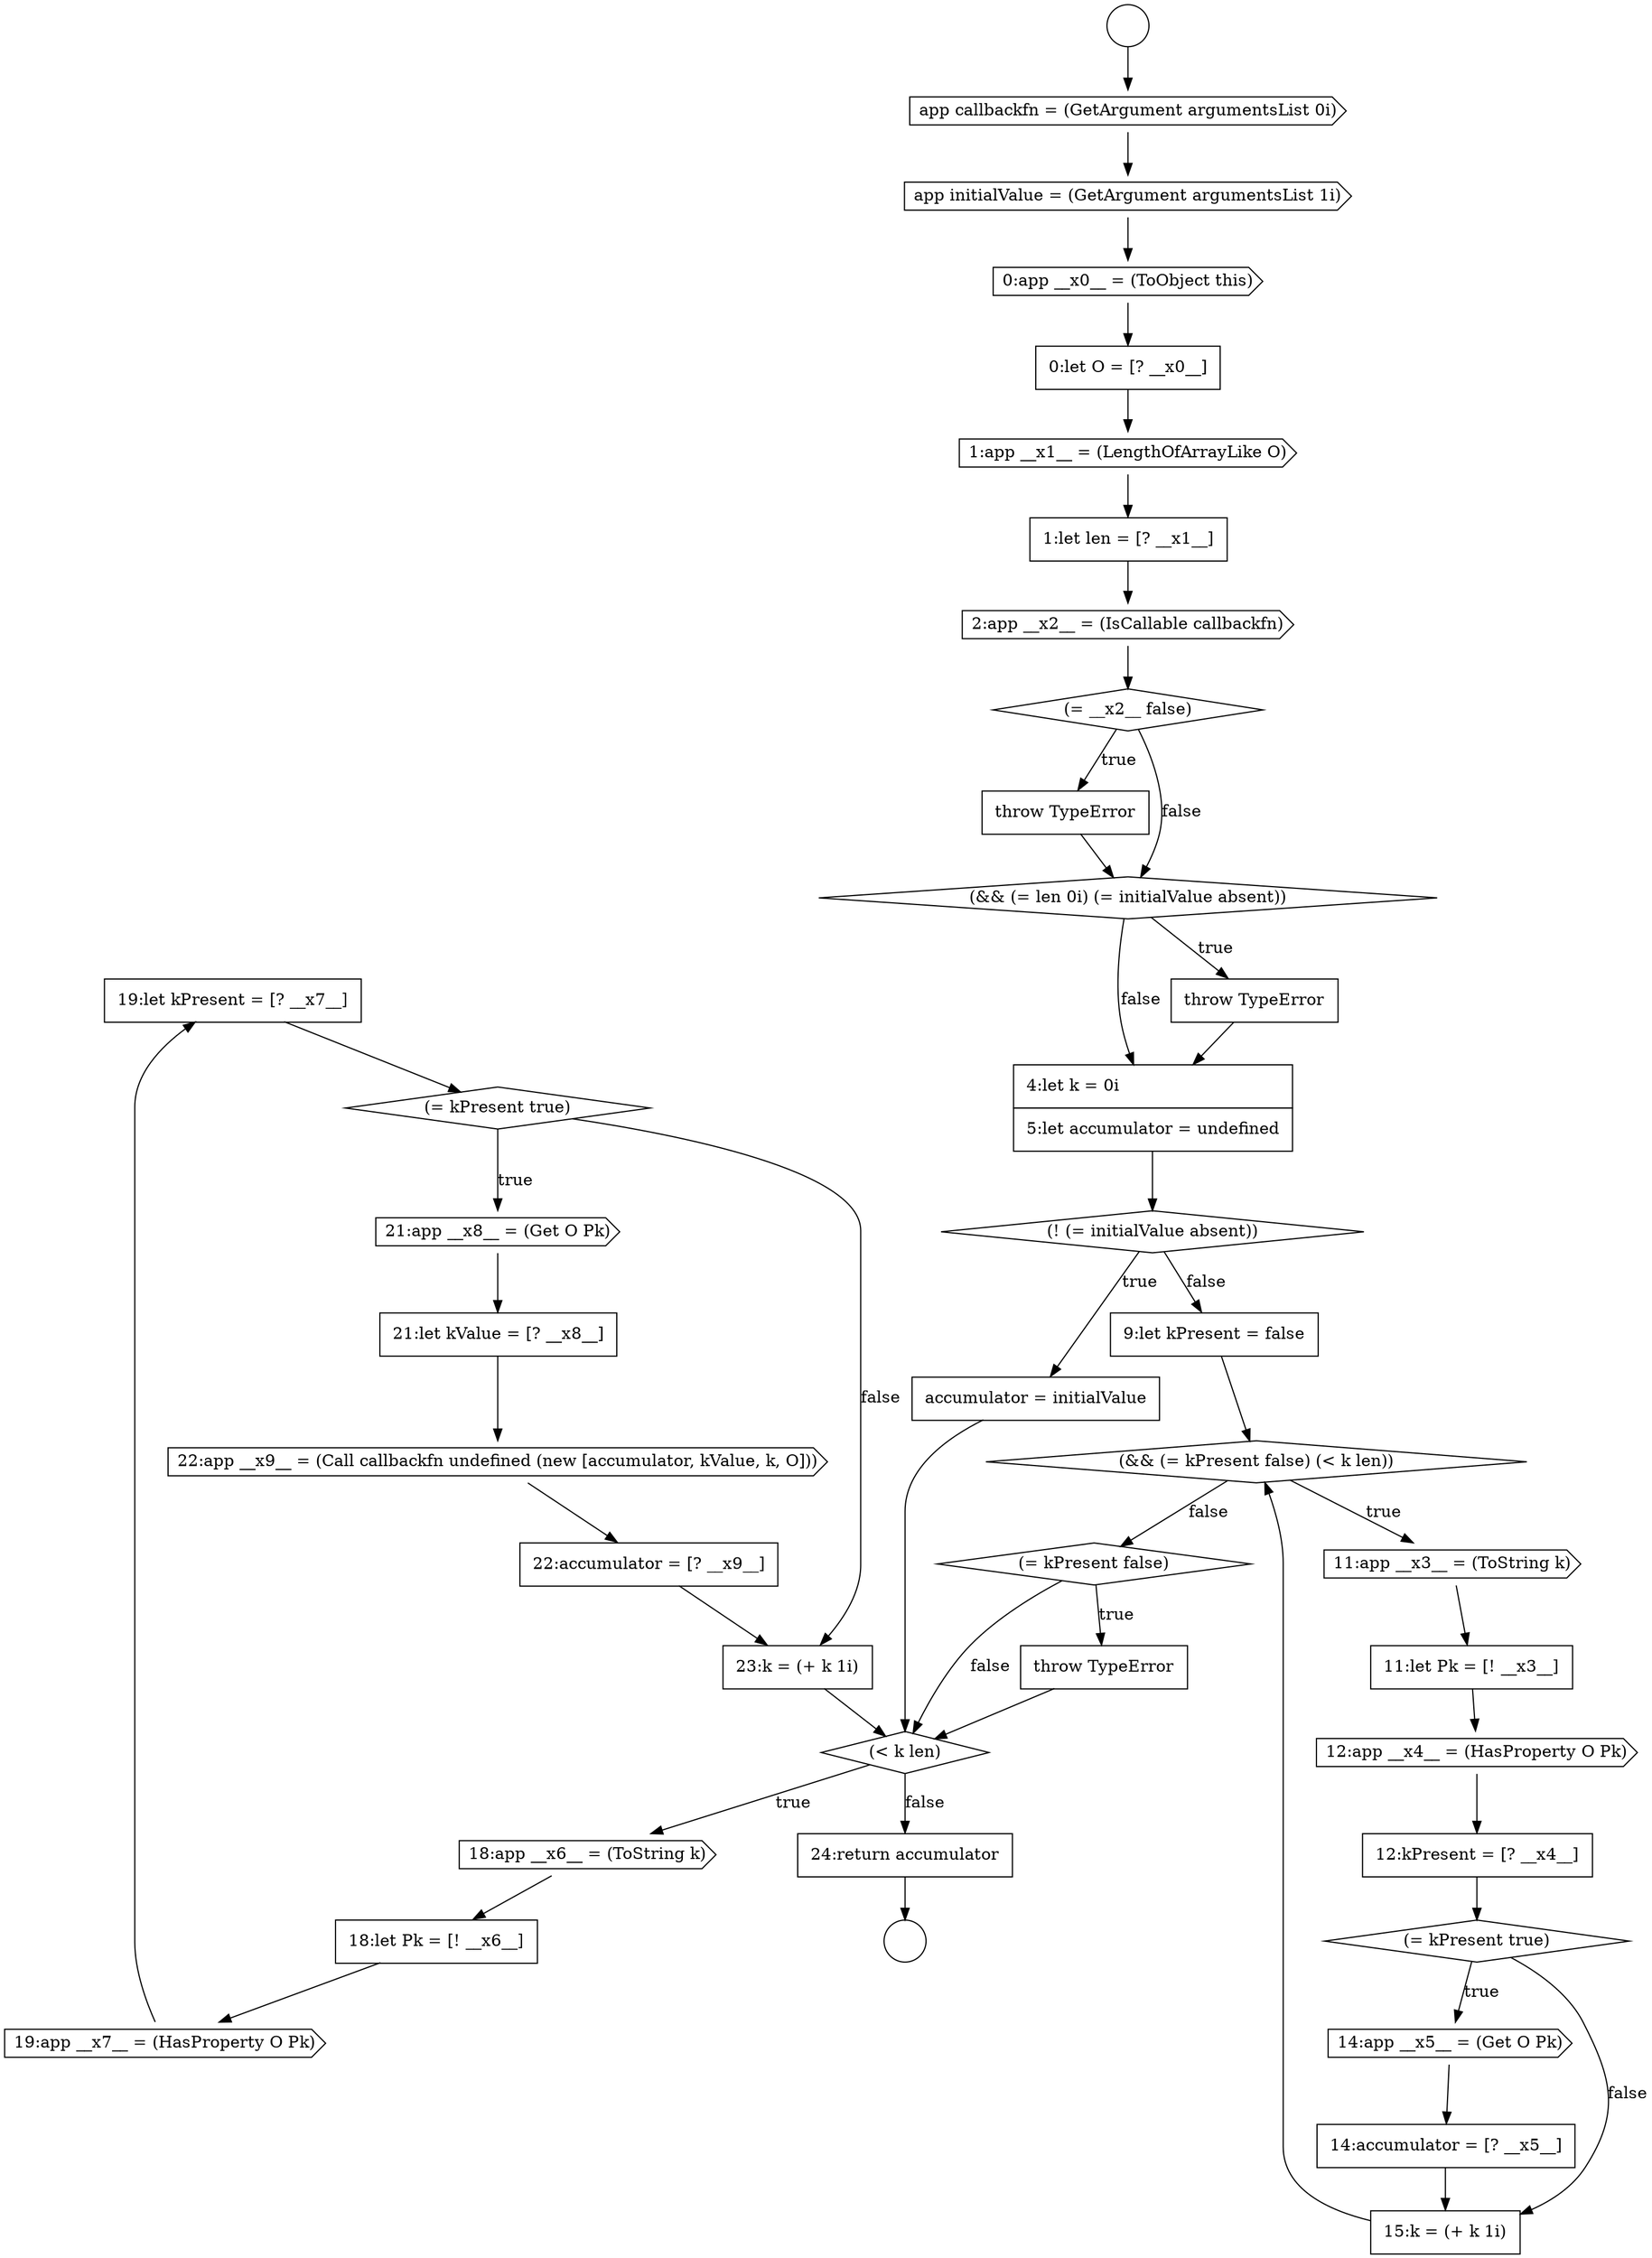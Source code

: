 digraph {
  node15926 [shape=none, margin=0, label=<<font color="black">
    <table border="0" cellborder="1" cellspacing="0" cellpadding="10">
      <tr><td align="left">19:let kPresent = [? __x7__]</td></tr>
    </table>
  </font>> color="black" fillcolor="white" style=filled]
  node15916 [shape=diamond, label=<<font color="black">(= kPresent true)</font>> color="black" fillcolor="white" style=filled]
  node15931 [shape=none, margin=0, label=<<font color="black">
    <table border="0" cellborder="1" cellspacing="0" cellpadding="10">
      <tr><td align="left">22:accumulator = [? __x9__]</td></tr>
    </table>
  </font>> color="black" fillcolor="white" style=filled]
  node15922 [shape=diamond, label=<<font color="black">(&lt; k len)</font>> color="black" fillcolor="white" style=filled]
  node15907 [shape=none, margin=0, label=<<font color="black">
    <table border="0" cellborder="1" cellspacing="0" cellpadding="10">
      <tr><td align="left">4:let k = 0i</td></tr>
      <tr><td align="left">5:let accumulator = undefined</td></tr>
    </table>
  </font>> color="black" fillcolor="white" style=filled]
  node15920 [shape=diamond, label=<<font color="black">(= kPresent false)</font>> color="black" fillcolor="white" style=filled]
  node15901 [shape=none, margin=0, label=<<font color="black">
    <table border="0" cellborder="1" cellspacing="0" cellpadding="10">
      <tr><td align="left">1:let len = [? __x1__]</td></tr>
    </table>
  </font>> color="black" fillcolor="white" style=filled]
  node15927 [shape=diamond, label=<<font color="black">(= kPresent true)</font>> color="black" fillcolor="white" style=filled]
  node15908 [shape=diamond, label=<<font color="black">(! (= initialValue absent))</font>> color="black" fillcolor="white" style=filled]
  node15923 [shape=cds, label=<<font color="black">18:app __x6__ = (ToString k)</font>> color="black" fillcolor="white" style=filled]
  node15919 [shape=none, margin=0, label=<<font color="black">
    <table border="0" cellborder="1" cellspacing="0" cellpadding="10">
      <tr><td align="left">15:k = (+ k 1i)</td></tr>
    </table>
  </font>> color="black" fillcolor="white" style=filled]
  node15914 [shape=cds, label=<<font color="black">12:app __x4__ = (HasProperty O Pk)</font>> color="black" fillcolor="white" style=filled]
  node15925 [shape=cds, label=<<font color="black">19:app __x7__ = (HasProperty O Pk)</font>> color="black" fillcolor="white" style=filled]
  node15917 [shape=cds, label=<<font color="black">14:app __x5__ = (Get O Pk)</font>> color="black" fillcolor="white" style=filled]
  node15911 [shape=diamond, label=<<font color="black">(&amp;&amp; (= kPresent false) (&lt; k len))</font>> color="black" fillcolor="white" style=filled]
  node15900 [shape=cds, label=<<font color="black">1:app __x1__ = (LengthOfArrayLike O)</font>> color="black" fillcolor="white" style=filled]
  node15915 [shape=none, margin=0, label=<<font color="black">
    <table border="0" cellborder="1" cellspacing="0" cellpadding="10">
      <tr><td align="left">12:kPresent = [? __x4__]</td></tr>
    </table>
  </font>> color="black" fillcolor="white" style=filled]
  node15896 [shape=cds, label=<<font color="black">app callbackfn = (GetArgument argumentsList 0i)</font>> color="black" fillcolor="white" style=filled]
  node15930 [shape=cds, label=<<font color="black">22:app __x9__ = (Call callbackfn undefined (new [accumulator, kValue, k, O]))</font>> color="black" fillcolor="white" style=filled]
  node15912 [shape=cds, label=<<font color="black">11:app __x3__ = (ToString k)</font>> color="black" fillcolor="white" style=filled]
  node15897 [shape=cds, label=<<font color="black">app initialValue = (GetArgument argumentsList 1i)</font>> color="black" fillcolor="white" style=filled]
  node15909 [shape=none, margin=0, label=<<font color="black">
    <table border="0" cellborder="1" cellspacing="0" cellpadding="10">
      <tr><td align="left">accumulator = initialValue</td></tr>
    </table>
  </font>> color="black" fillcolor="white" style=filled]
  node15904 [shape=none, margin=0, label=<<font color="black">
    <table border="0" cellborder="1" cellspacing="0" cellpadding="10">
      <tr><td align="left">throw TypeError</td></tr>
    </table>
  </font>> color="black" fillcolor="white" style=filled]
  node15902 [shape=cds, label=<<font color="black">2:app __x2__ = (IsCallable callbackfn)</font>> color="black" fillcolor="white" style=filled]
  node15929 [shape=none, margin=0, label=<<font color="black">
    <table border="0" cellborder="1" cellspacing="0" cellpadding="10">
      <tr><td align="left">21:let kValue = [? __x8__]</td></tr>
    </table>
  </font>> color="black" fillcolor="white" style=filled]
  node15898 [shape=cds, label=<<font color="black">0:app __x0__ = (ToObject this)</font>> color="black" fillcolor="white" style=filled]
  node15933 [shape=none, margin=0, label=<<font color="black">
    <table border="0" cellborder="1" cellspacing="0" cellpadding="10">
      <tr><td align="left">24:return accumulator</td></tr>
    </table>
  </font>> color="black" fillcolor="white" style=filled]
  node15928 [shape=cds, label=<<font color="black">21:app __x8__ = (Get O Pk)</font>> color="black" fillcolor="white" style=filled]
  node15918 [shape=none, margin=0, label=<<font color="black">
    <table border="0" cellborder="1" cellspacing="0" cellpadding="10">
      <tr><td align="left">14:accumulator = [? __x5__]</td></tr>
    </table>
  </font>> color="black" fillcolor="white" style=filled]
  node15895 [shape=circle label=" " color="black" fillcolor="white" style=filled]
  node15905 [shape=diamond, label=<<font color="black">(&amp;&amp; (= len 0i) (= initialValue absent))</font>> color="black" fillcolor="white" style=filled]
  node15924 [shape=none, margin=0, label=<<font color="black">
    <table border="0" cellborder="1" cellspacing="0" cellpadding="10">
      <tr><td align="left">18:let Pk = [! __x6__]</td></tr>
    </table>
  </font>> color="black" fillcolor="white" style=filled]
  node15910 [shape=none, margin=0, label=<<font color="black">
    <table border="0" cellborder="1" cellspacing="0" cellpadding="10">
      <tr><td align="left">9:let kPresent = false</td></tr>
    </table>
  </font>> color="black" fillcolor="white" style=filled]
  node15903 [shape=diamond, label=<<font color="black">(= __x2__ false)</font>> color="black" fillcolor="white" style=filled]
  node15913 [shape=none, margin=0, label=<<font color="black">
    <table border="0" cellborder="1" cellspacing="0" cellpadding="10">
      <tr><td align="left">11:let Pk = [! __x3__]</td></tr>
    </table>
  </font>> color="black" fillcolor="white" style=filled]
  node15932 [shape=none, margin=0, label=<<font color="black">
    <table border="0" cellborder="1" cellspacing="0" cellpadding="10">
      <tr><td align="left">23:k = (+ k 1i)</td></tr>
    </table>
  </font>> color="black" fillcolor="white" style=filled]
  node15894 [shape=circle label=" " color="black" fillcolor="white" style=filled]
  node15921 [shape=none, margin=0, label=<<font color="black">
    <table border="0" cellborder="1" cellspacing="0" cellpadding="10">
      <tr><td align="left">throw TypeError</td></tr>
    </table>
  </font>> color="black" fillcolor="white" style=filled]
  node15906 [shape=none, margin=0, label=<<font color="black">
    <table border="0" cellborder="1" cellspacing="0" cellpadding="10">
      <tr><td align="left">throw TypeError</td></tr>
    </table>
  </font>> color="black" fillcolor="white" style=filled]
  node15899 [shape=none, margin=0, label=<<font color="black">
    <table border="0" cellborder="1" cellspacing="0" cellpadding="10">
      <tr><td align="left">0:let O = [? __x0__]</td></tr>
    </table>
  </font>> color="black" fillcolor="white" style=filled]
  node15909 -> node15922 [ color="black"]
  node15918 -> node15919 [ color="black"]
  node15916 -> node15917 [label=<<font color="black">true</font>> color="black"]
  node15916 -> node15919 [label=<<font color="black">false</font>> color="black"]
  node15903 -> node15904 [label=<<font color="black">true</font>> color="black"]
  node15903 -> node15905 [label=<<font color="black">false</font>> color="black"]
  node15914 -> node15915 [ color="black"]
  node15899 -> node15900 [ color="black"]
  node15907 -> node15908 [ color="black"]
  node15919 -> node15911 [ color="black"]
  node15911 -> node15912 [label=<<font color="black">true</font>> color="black"]
  node15911 -> node15920 [label=<<font color="black">false</font>> color="black"]
  node15922 -> node15923 [label=<<font color="black">true</font>> color="black"]
  node15922 -> node15933 [label=<<font color="black">false</font>> color="black"]
  node15902 -> node15903 [ color="black"]
  node15926 -> node15927 [ color="black"]
  node15905 -> node15906 [label=<<font color="black">true</font>> color="black"]
  node15905 -> node15907 [label=<<font color="black">false</font>> color="black"]
  node15924 -> node15925 [ color="black"]
  node15915 -> node15916 [ color="black"]
  node15930 -> node15931 [ color="black"]
  node15894 -> node15896 [ color="black"]
  node15896 -> node15897 [ color="black"]
  node15898 -> node15899 [ color="black"]
  node15912 -> node15913 [ color="black"]
  node15925 -> node15926 [ color="black"]
  node15920 -> node15921 [label=<<font color="black">true</font>> color="black"]
  node15920 -> node15922 [label=<<font color="black">false</font>> color="black"]
  node15910 -> node15911 [ color="black"]
  node15917 -> node15918 [ color="black"]
  node15931 -> node15932 [ color="black"]
  node15923 -> node15924 [ color="black"]
  node15921 -> node15922 [ color="black"]
  node15913 -> node15914 [ color="black"]
  node15897 -> node15898 [ color="black"]
  node15927 -> node15928 [label=<<font color="black">true</font>> color="black"]
  node15927 -> node15932 [label=<<font color="black">false</font>> color="black"]
  node15928 -> node15929 [ color="black"]
  node15901 -> node15902 [ color="black"]
  node15929 -> node15930 [ color="black"]
  node15900 -> node15901 [ color="black"]
  node15908 -> node15909 [label=<<font color="black">true</font>> color="black"]
  node15908 -> node15910 [label=<<font color="black">false</font>> color="black"]
  node15933 -> node15895 [ color="black"]
  node15906 -> node15907 [ color="black"]
  node15932 -> node15922 [ color="black"]
  node15904 -> node15905 [ color="black"]
}

